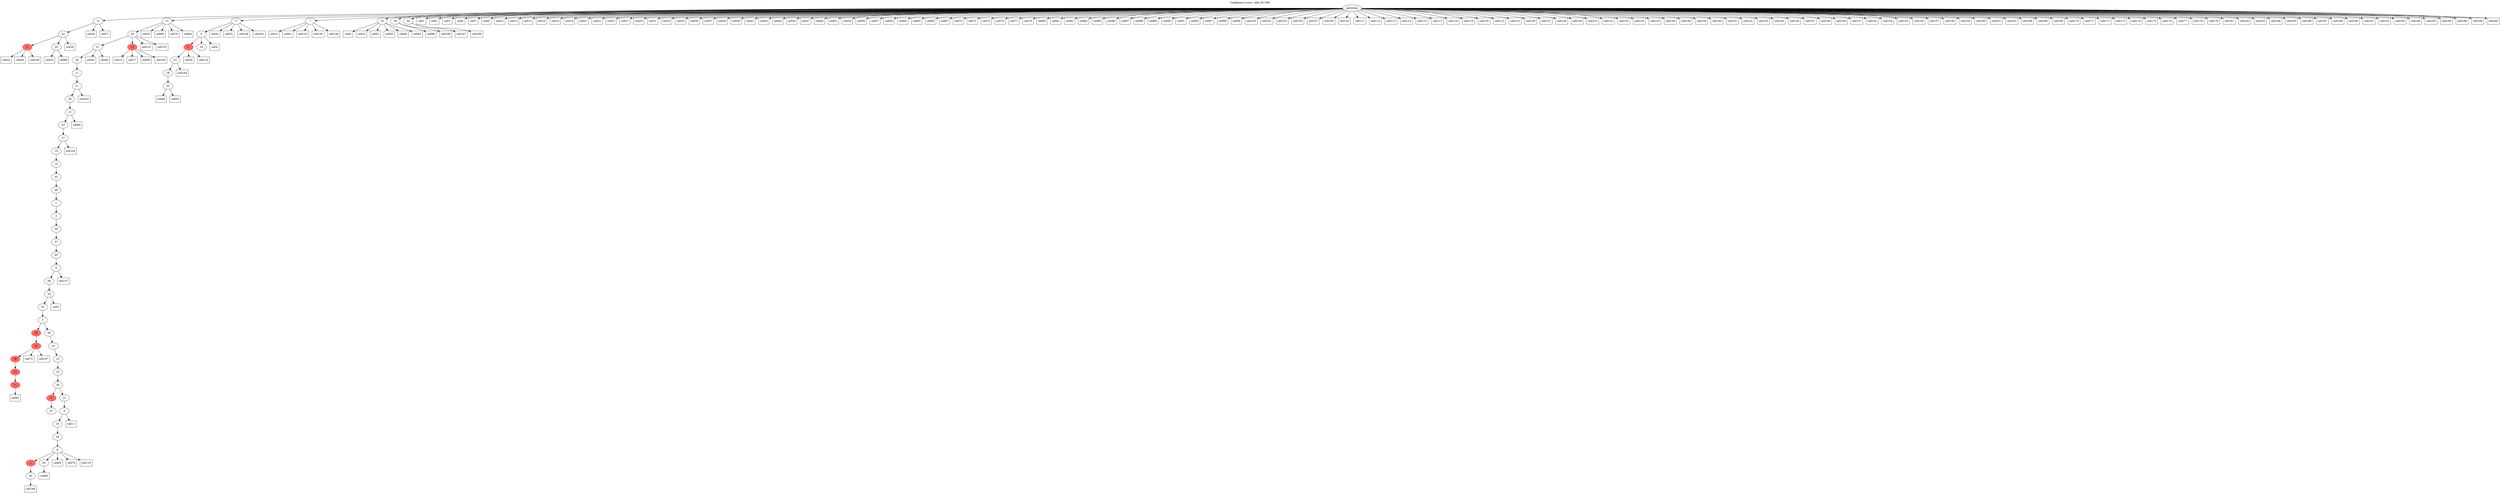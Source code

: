 digraph g {
	"54" -> "55";
	"55" [color=indianred1, style=filled, label="6"];
	"54" -> "56";
	"56" [label="20"];
	"53" -> "54";
	"54" [label="42"];
	"51" -> "52";
	"52" [color=indianred1, style=filled, label="11"];
	"50" -> "51";
	"51" [color=indianred1, style=filled, label="12"];
	"49" -> "50";
	"50" [color=indianred1, style=filled, label="36"];
	"48" -> "49";
	"49" [color=indianred1, style=filled, label="31"];
	"46" -> "47";
	"47" [label="47"];
	"44" -> "45";
	"45" [label="45"];
	"42" -> "43";
	"43" [label="50"];
	"42" -> "44";
	"44" [color=indianred1, style=filled, label="1"];
	"41" -> "42";
	"42" [label="8"];
	"40" -> "41";
	"41" [label="28"];
	"39" -> "40";
	"40" [label="10"];
	"38" -> "39";
	"39" [label="4"];
	"37" -> "38";
	"38" [label="15"];
	"37" -> "46";
	"46" [color=indianred1, style=filled, label="9"];
	"36" -> "37";
	"37" [label="26"];
	"35" -> "36";
	"36" [label="35"];
	"34" -> "35";
	"35" [label="23"];
	"33" -> "34";
	"34" [label="41"];
	"32" -> "33";
	"33" [label="46"];
	"32" -> "48";
	"48" [color=indianred1, style=filled, label="25"];
	"31" -> "32";
	"32" [label="3"];
	"30" -> "31";
	"31" [label="25"];
	"29" -> "30";
	"30" [label="24"];
	"28" -> "29";
	"29" [label="49"];
	"27" -> "28";
	"28" [label="9"];
	"26" -> "27";
	"27" [label="40"];
	"25" -> "26";
	"26" [label="37"];
	"24" -> "25";
	"25" [label="30"];
	"23" -> "24";
	"24" [label="2"];
	"22" -> "23";
	"23" [label="1"];
	"21" -> "22";
	"22" [label="48"];
	"20" -> "21";
	"21" [label="32"];
	"19" -> "20";
	"20" [label="14"];
	"18" -> "19";
	"19" [label="19"];
	"17" -> "18";
	"18" [label="27"];
	"16" -> "17";
	"17" [label="43"];
	"15" -> "16";
	"16" [label="12"];
	"14" -> "15";
	"15" [label="36"];
	"13" -> "14";
	"14" [label="21"];
	"12" -> "13";
	"13" [label="11"];
	"11" -> "12";
	"12" [label="38"];
	"9" -> "10";
	"10" [color=indianred1, style=filled, label="13"];
	"9" -> "11";
	"11" [label="31"];
	"8" -> "9";
	"9" [label="44"];
	"5" -> "6";
	"6" [label="33"];
	"4" -> "5";
	"5" [label="18"];
	"3" -> "4";
	"4" [label="22"];
	"2" -> "3";
	"3" [color=indianred1, style=filled, label="17"];
	"2" -> "7";
	"7" [label="29"];
	"1" -> "2";
	"2" [label="5"];
	"0" -> "1";
	"1" [label="17"];
	"0" -> "8";
	"8" [label="13"];
	"0" -> "53";
	"53" [label="6"];
	"0" -> "57";
	"57" [label="7"];
	"0" -> "58";
	"58" [label="16"];
	"0" -> "59";
	"59" [label="39"];
	"0" -> "60";
	"60" [label="34"];
	"0" [label="germline"];
	"0" -> "cell1";
	"cell1" [shape=box];
	"0" -> "cell2";
	"cell2" [shape=box];
	"0" -> "cell3";
	"cell3" [shape=box];
	"2" -> "cell4";
	"cell4" [shape=box];
	"30" -> "cell5";
	"cell5" [shape=box];
	"0" -> "cell6";
	"cell6" [shape=box];
	"0" -> "cell7";
	"cell7" [shape=box];
	"0" -> "cell8";
	"cell8" [shape=box];
	"58" -> "cell9";
	"cell9" [shape=box];
	"10" -> "cell10";
	"cell10" [shape=box];
	"39" -> "cell11";
	"cell11" [shape=box];
	"0" -> "cell12";
	"cell12" [shape=box];
	"0" -> "cell13";
	"cell13" [shape=box];
	"57" -> "cell14";
	"cell14" [shape=box];
	"0" -> "cell15";
	"cell15" [shape=box];
	"0" -> "cell16";
	"cell16" [shape=box];
	"10" -> "cell17";
	"cell17" [shape=box];
	"0" -> "cell18";
	"cell18" [shape=box];
	"0" -> "cell19";
	"cell19" [shape=box];
	"11" -> "cell20";
	"cell20" [shape=box];
	"0" -> "cell21";
	"cell21" [shape=box];
	"0" -> "cell22";
	"cell22" [shape=box];
	"58" -> "cell23";
	"cell23" [shape=box];
	"55" -> "cell24";
	"cell24" [shape=box];
	"0" -> "cell25";
	"cell25" [shape=box];
	"53" -> "cell26";
	"cell26" [shape=box];
	"0" -> "cell27";
	"cell27" [shape=box];
	"54" -> "cell28";
	"cell28" [shape=box];
	"0" -> "cell29";
	"cell29" [shape=box];
	"3" -> "cell30";
	"cell30" [shape=box];
	"0" -> "cell31";
	"cell31" [shape=box];
	"1" -> "cell32";
	"cell32" [shape=box];
	"0" -> "cell33";
	"cell33" [shape=box];
	"0" -> "cell34";
	"cell34" [shape=box];
	"8" -> "cell35";
	"cell35" [shape=box];
	"0" -> "cell36";
	"cell36" [shape=box];
	"0" -> "cell37";
	"cell37" [shape=box];
	"0" -> "cell38";
	"cell38" [shape=box];
	"0" -> "cell39";
	"cell39" [shape=box];
	"6" -> "cell40";
	"cell40" [shape=box];
	"58" -> "cell41";
	"cell41" [shape=box];
	"0" -> "cell42";
	"cell42" [shape=box];
	"0" -> "cell43";
	"cell43" [shape=box];
	"0" -> "cell44";
	"cell44" [shape=box];
	"0" -> "cell45";
	"cell45" [shape=box];
	"11" -> "cell46";
	"cell46" [shape=box];
	"0" -> "cell47";
	"cell47" [shape=box];
	"55" -> "cell48";
	"cell48" [shape=box];
	"0" -> "cell49";
	"cell49" [shape=box];
	"58" -> "cell50";
	"cell50" [shape=box];
	"0" -> "cell51";
	"cell51" [shape=box];
	"1" -> "cell52";
	"cell52" [shape=box];
	"6" -> "cell53";
	"cell53" [shape=box];
	"0" -> "cell54";
	"cell54" [shape=box];
	"56" -> "cell55";
	"cell55" [shape=box];
	"0" -> "cell56";
	"cell56" [shape=box];
	"0" -> "cell57";
	"cell57" [shape=box];
	"10" -> "cell58";
	"cell58" [shape=box];
	"0" -> "cell59";
	"cell59" [shape=box];
	"0" -> "cell60";
	"cell60" [shape=box];
	"57" -> "cell61";
	"cell61" [shape=box];
	"42" -> "cell62";
	"cell62" [shape=box];
	"0" -> "cell63";
	"cell63" [shape=box];
	"58" -> "cell64";
	"cell64" [shape=box];
	"0" -> "cell65";
	"cell65" [shape=box];
	"43" -> "cell66";
	"cell66" [shape=box];
	"0" -> "cell67";
	"cell67" [shape=box];
	"56" -> "cell68";
	"cell68" [shape=box];
	"8" -> "cell69";
	"cell69" [shape=box];
	"0" -> "cell70";
	"cell70" [shape=box];
	"53" -> "cell71";
	"cell71" [shape=box];
	"0" -> "cell72";
	"cell72" [shape=box];
	"49" -> "cell73";
	"cell73" [shape=box];
	"0" -> "cell74";
	"cell74" [shape=box];
	"0" -> "cell75";
	"cell75" [shape=box];
	"42" -> "cell76";
	"cell76" [shape=box];
	"0" -> "cell77";
	"cell77" [shape=box];
	"0" -> "cell78";
	"cell78" [shape=box];
	"8" -> "cell79";
	"cell79" [shape=box];
	"0" -> "cell80";
	"cell80" [shape=box];
	"0" -> "cell81";
	"cell81" [shape=box];
	"0" -> "cell82";
	"cell82" [shape=box];
	"58" -> "cell83";
	"cell83" [shape=box];
	"0" -> "cell84";
	"cell84" [shape=box];
	"0" -> "cell85";
	"cell85" [shape=box];
	"0" -> "cell86";
	"cell86" [shape=box];
	"0" -> "cell87";
	"cell87" [shape=box];
	"0" -> "cell88";
	"cell88" [shape=box];
	"0" -> "cell89";
	"cell89" [shape=box];
	"0" -> "cell90";
	"cell90" [shape=box];
	"0" -> "cell91";
	"cell91" [shape=box];
	"52" -> "cell92";
	"cell92" [shape=box];
	"0" -> "cell93";
	"cell93" [shape=box];
	"8" -> "cell94";
	"cell94" [shape=box];
	"16" -> "cell95";
	"cell95" [shape=box];
	"59" -> "cell96";
	"cell96" [shape=box];
	"0" -> "cell97";
	"cell97" [shape=box];
	"0" -> "cell98";
	"cell98" [shape=box];
	"0" -> "cell99";
	"cell99" [shape=box];
	"0" -> "cell100";
	"cell100" [shape=box];
	"0" -> "cell101";
	"cell101" [shape=box];
	"14" -> "cell102";
	"cell102" [shape=box];
	"0" -> "cell103";
	"cell103" [shape=box];
	"18" -> "cell104";
	"cell104" [shape=box];
	"0" -> "cell105";
	"cell105" [shape=box];
	"55" -> "cell106";
	"cell106" [shape=box];
	"0" -> "cell107";
	"cell107" [shape=box];
	"59" -> "cell108";
	"cell108" [shape=box];
	"0" -> "cell109";
	"cell109" [shape=box];
	"0" -> "cell110";
	"cell110" [shape=box];
	"0" -> "cell111";
	"cell111" [shape=box];
	"0" -> "cell112";
	"cell112" [shape=box];
	"0" -> "cell113";
	"cell113" [shape=box];
	"0" -> "cell114";
	"cell114" [shape=box];
	"0" -> "cell115";
	"cell115" [shape=box];
	"42" -> "cell116";
	"cell116" [shape=box];
	"0" -> "cell117";
	"cell117" [shape=box];
	"0" -> "cell118";
	"cell118" [shape=box];
	"0" -> "cell119";
	"cell119" [shape=box];
	"0" -> "cell120";
	"cell120" [shape=box];
	"9" -> "cell121";
	"cell121" [shape=box];
	"0" -> "cell122";
	"cell122" [shape=box];
	"3" -> "cell123";
	"cell123" [shape=box];
	"0" -> "cell124";
	"cell124" [shape=box];
	"57" -> "cell125";
	"cell125" [shape=box];
	"0" -> "cell126";
	"cell126" [shape=box];
	"0" -> "cell127";
	"cell127" [shape=box];
	"0" -> "cell128";
	"cell128" [shape=box];
	"0" -> "cell129";
	"cell129" [shape=box];
	"57" -> "cell130";
	"cell130" [shape=box];
	"0" -> "cell131";
	"cell131" [shape=box];
	"0" -> "cell132";
	"cell132" [shape=box];
	"0" -> "cell133";
	"cell133" [shape=box];
	"0" -> "cell134";
	"cell134" [shape=box];
	"0" -> "cell135";
	"cell135" [shape=box];
	"0" -> "cell136";
	"cell136" [shape=box];
	"28" -> "cell137";
	"cell137" [shape=box];
	"0" -> "cell138";
	"cell138" [shape=box];
	"0" -> "cell139";
	"cell139" [shape=box];
	"0" -> "cell140";
	"cell140" [shape=box];
	"0" -> "cell141";
	"cell141" [shape=box];
	"0" -> "cell142";
	"cell142" [shape=box];
	"0" -> "cell143";
	"cell143" [shape=box];
	"0" -> "cell144";
	"cell144" [shape=box];
	"0" -> "cell145";
	"cell145" [shape=box];
	"57" -> "cell146";
	"cell146" [shape=box];
	"0" -> "cell147";
	"cell147" [shape=box];
	"0" -> "cell148";
	"cell148" [shape=box];
	"1" -> "cell149";
	"cell149" [shape=box];
	"0" -> "cell150";
	"cell150" [shape=box];
	"0" -> "cell151";
	"cell151" [shape=box];
	"0" -> "cell152";
	"cell152" [shape=box];
	"9" -> "cell153";
	"cell153" [shape=box];
	"0" -> "cell154";
	"cell154" [shape=box];
	"0" -> "cell155";
	"cell155" [shape=box];
	"0" -> "cell156";
	"cell156" [shape=box];
	"0" -> "cell157";
	"cell157" [shape=box];
	"0" -> "cell158";
	"cell158" [shape=box];
	"0" -> "cell159";
	"cell159" [shape=box];
	"0" -> "cell160";
	"cell160" [shape=box];
	"0" -> "cell161";
	"cell161" [shape=box];
	"0" -> "cell162";
	"cell162" [shape=box];
	"1" -> "cell163";
	"cell163" [shape=box];
	"4" -> "cell164";
	"cell164" [shape=box];
	"10" -> "cell165";
	"cell165" [shape=box];
	"0" -> "cell166";
	"cell166" [shape=box];
	"60" -> "cell167";
	"cell167" [shape=box];
	"0" -> "cell168";
	"cell168" [shape=box];
	"0" -> "cell169";
	"cell169" [shape=box];
	"0" -> "cell170";
	"cell170" [shape=box];
	"0" -> "cell171";
	"cell171" [shape=box];
	"0" -> "cell172";
	"cell172" [shape=box];
	"0" -> "cell173";
	"cell173" [shape=box];
	"0" -> "cell174";
	"cell174" [shape=box];
	"0" -> "cell175";
	"cell175" [shape=box];
	"0" -> "cell176";
	"cell176" [shape=box];
	"0" -> "cell177";
	"cell177" [shape=box];
	"0" -> "cell178";
	"cell178" [shape=box];
	"0" -> "cell179";
	"cell179" [shape=box];
	"45" -> "cell180";
	"cell180" [shape=box];
	"0" -> "cell181";
	"cell181" [shape=box];
	"0" -> "cell182";
	"cell182" [shape=box];
	"0" -> "cell183";
	"cell183" [shape=box];
	"0" -> "cell184";
	"cell184" [shape=box];
	"0" -> "cell185";
	"cell185" [shape=box];
	"0" -> "cell186";
	"cell186" [shape=box];
	"0" -> "cell187";
	"cell187" [shape=box];
	"0" -> "cell188";
	"cell188" [shape=box];
	"60" -> "cell189";
	"cell189" [shape=box];
	"0" -> "cell190";
	"cell190" [shape=box];
	"0" -> "cell191";
	"cell191" [shape=box];
	"0" -> "cell192";
	"cell192" [shape=box];
	"0" -> "cell193";
	"cell193" [shape=box];
	"0" -> "cell194";
	"cell194" [shape=box];
	"0" -> "cell195";
	"cell195" [shape=box];
	"0" -> "cell196";
	"cell196" [shape=box];
	"49" -> "cell197";
	"cell197" [shape=box];
	"0" -> "cell198";
	"cell198" [shape=box];
	"0" -> "cell199";
	"cell199" [shape=box];
	"0" -> "cell200";
	"cell200" [shape=box];
	labelloc="t";
	label="Confidence score: -666.267399";
}
